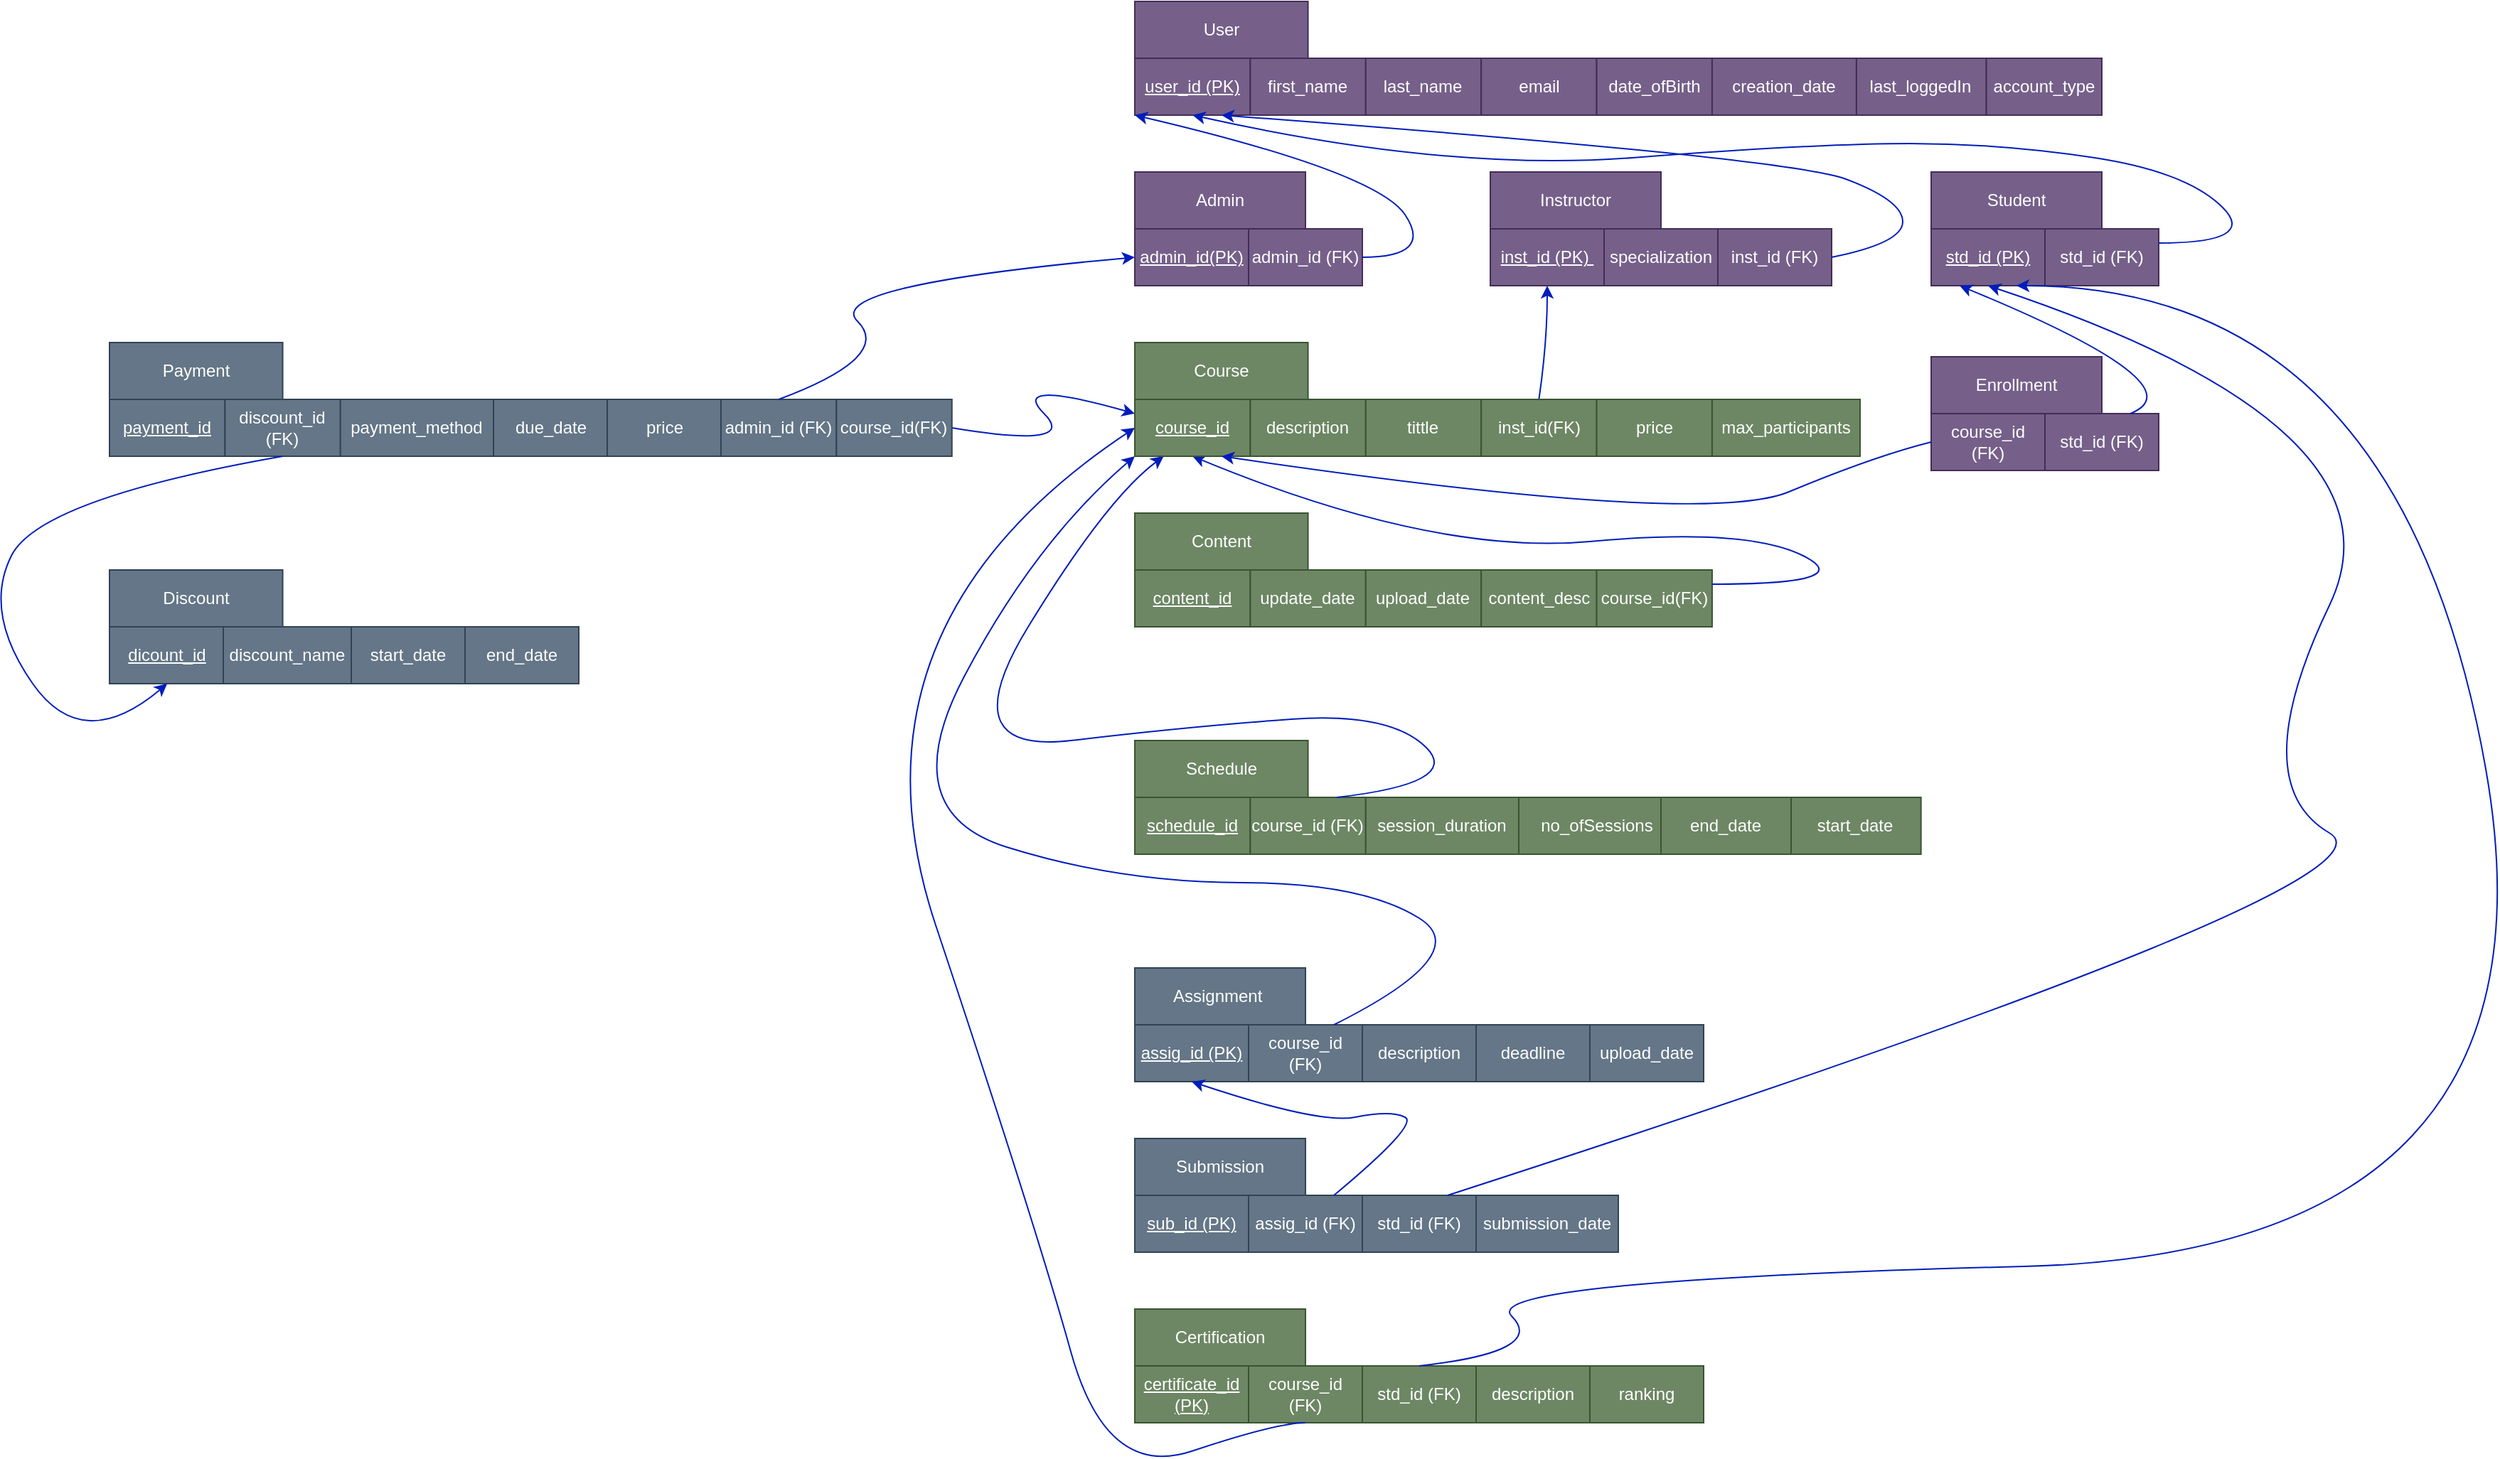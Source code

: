 <mxfile>
    <diagram name="Page-1" id="uuYnXflrdHxg2Qoy3TfY">
        <mxGraphModel dx="2016" dy="610" grid="1" gridSize="10" guides="1" tooltips="1" connect="1" arrows="1" fold="1" page="1" pageScale="1" pageWidth="850" pageHeight="1100" math="0" shadow="0">
            <root>
                <mxCell id="0"/>
                <mxCell id="1" parent="0"/>
                <mxCell id="iXEqG_oq-R5Z8Uxtua_U-29" value="" style="group" parent="1" vertex="1" connectable="0">
                    <mxGeometry y="40" width="680" height="80" as="geometry"/>
                </mxCell>
                <mxCell id="iXEqG_oq-R5Z8Uxtua_U-26" value="" style="group" parent="iXEqG_oq-R5Z8Uxtua_U-29" vertex="1" connectable="0">
                    <mxGeometry width="507.463" height="80" as="geometry"/>
                </mxCell>
                <mxCell id="iXEqG_oq-R5Z8Uxtua_U-16" value="" style="rounded=0;whiteSpace=wrap;html=1;fillColor=#76608a;strokeColor=#432D57;fontColor=#ffffff;" parent="iXEqG_oq-R5Z8Uxtua_U-26" vertex="1">
                    <mxGeometry y="40" width="487.164" height="40" as="geometry"/>
                </mxCell>
                <mxCell id="iXEqG_oq-R5Z8Uxtua_U-17" value="User" style="rounded=0;whiteSpace=wrap;html=1;fillColor=#76608a;strokeColor=#432D57;fontColor=#ffffff;" parent="iXEqG_oq-R5Z8Uxtua_U-26" vertex="1">
                    <mxGeometry width="121.791" height="40" as="geometry"/>
                </mxCell>
                <mxCell id="iXEqG_oq-R5Z8Uxtua_U-19" value="&lt;u&gt;user_id (PK)&lt;/u&gt;" style="rounded=0;whiteSpace=wrap;html=1;fillColor=#76608a;strokeColor=#432D57;fontColor=#ffffff;" parent="iXEqG_oq-R5Z8Uxtua_U-26" vertex="1">
                    <mxGeometry y="40" width="81.194" height="40" as="geometry"/>
                </mxCell>
                <mxCell id="iXEqG_oq-R5Z8Uxtua_U-20" value="first_name" style="rounded=0;whiteSpace=wrap;html=1;fillColor=#76608a;strokeColor=#432D57;fontColor=#ffffff;" parent="iXEqG_oq-R5Z8Uxtua_U-26" vertex="1">
                    <mxGeometry x="81.194" y="40" width="81.194" height="40" as="geometry"/>
                </mxCell>
                <mxCell id="iXEqG_oq-R5Z8Uxtua_U-22" value="last_name" style="rounded=0;whiteSpace=wrap;html=1;fillColor=#76608a;strokeColor=#432D57;fontColor=#ffffff;" parent="iXEqG_oq-R5Z8Uxtua_U-26" vertex="1">
                    <mxGeometry x="162.388" y="40" width="81.194" height="40" as="geometry"/>
                </mxCell>
                <mxCell id="iXEqG_oq-R5Z8Uxtua_U-23" value="email" style="rounded=0;whiteSpace=wrap;html=1;fillColor=#76608a;strokeColor=#432D57;fontColor=#ffffff;" parent="iXEqG_oq-R5Z8Uxtua_U-26" vertex="1">
                    <mxGeometry x="243.582" y="40" width="81.194" height="40" as="geometry"/>
                </mxCell>
                <mxCell id="iXEqG_oq-R5Z8Uxtua_U-24" value="date_ofBirth" style="rounded=0;whiteSpace=wrap;html=1;fillColor=#76608a;strokeColor=#432D57;fontColor=#ffffff;" parent="iXEqG_oq-R5Z8Uxtua_U-26" vertex="1">
                    <mxGeometry x="324.776" y="40" width="81.194" height="40" as="geometry"/>
                </mxCell>
                <mxCell id="iXEqG_oq-R5Z8Uxtua_U-25" value="creation_date" style="rounded=0;whiteSpace=wrap;html=1;fillColor=#76608a;strokeColor=#432D57;fontColor=#ffffff;" parent="iXEqG_oq-R5Z8Uxtua_U-26" vertex="1">
                    <mxGeometry x="405.97" y="40" width="101.493" height="40" as="geometry"/>
                </mxCell>
                <mxCell id="iXEqG_oq-R5Z8Uxtua_U-27" value="last_loggedIn" style="rounded=0;whiteSpace=wrap;html=1;fillColor=#76608a;strokeColor=#432D57;fontColor=#ffffff;" parent="iXEqG_oq-R5Z8Uxtua_U-29" vertex="1">
                    <mxGeometry x="507.463" y="40" width="91.343" height="40" as="geometry"/>
                </mxCell>
                <mxCell id="iXEqG_oq-R5Z8Uxtua_U-28" value="account_type" style="rounded=0;whiteSpace=wrap;html=1;fillColor=#76608a;strokeColor=#432D57;fontColor=#ffffff;" parent="iXEqG_oq-R5Z8Uxtua_U-29" vertex="1">
                    <mxGeometry x="598.806" y="40" width="81.194" height="40" as="geometry"/>
                </mxCell>
                <mxCell id="iXEqG_oq-R5Z8Uxtua_U-30" value="" style="group" parent="1" vertex="1" connectable="0">
                    <mxGeometry y="160" width="670" height="100" as="geometry"/>
                </mxCell>
                <mxCell id="iXEqG_oq-R5Z8Uxtua_U-31" value="" style="group" parent="iXEqG_oq-R5Z8Uxtua_U-30" vertex="1" connectable="0">
                    <mxGeometry width="500" height="100" as="geometry"/>
                </mxCell>
                <mxCell id="iXEqG_oq-R5Z8Uxtua_U-32" value="" style="rounded=0;whiteSpace=wrap;html=1;container=0;fillColor=#76608a;strokeColor=#432D57;fontColor=#ffffff;" parent="iXEqG_oq-R5Z8Uxtua_U-31" vertex="1">
                    <mxGeometry y="40" width="160" height="40" as="geometry"/>
                </mxCell>
                <mxCell id="iXEqG_oq-R5Z8Uxtua_U-33" value="Admin" style="rounded=0;whiteSpace=wrap;html=1;container=0;fillColor=#76608a;strokeColor=#432D57;fontColor=#ffffff;" parent="iXEqG_oq-R5Z8Uxtua_U-31" vertex="1">
                    <mxGeometry width="120" height="40" as="geometry"/>
                </mxCell>
                <mxCell id="iXEqG_oq-R5Z8Uxtua_U-34" value="&lt;u&gt;admin_id(PK)&lt;/u&gt;" style="rounded=0;whiteSpace=wrap;html=1;container=0;fillColor=#76608a;strokeColor=#432D57;fontColor=#ffffff;" parent="iXEqG_oq-R5Z8Uxtua_U-31" vertex="1">
                    <mxGeometry y="40" width="80" height="40" as="geometry"/>
                </mxCell>
                <mxCell id="iXEqG_oq-R5Z8Uxtua_U-35" value="admin_id (FK)" style="rounded=0;whiteSpace=wrap;html=1;container=0;fillColor=#76608a;strokeColor=#432D57;fontColor=#ffffff;" parent="iXEqG_oq-R5Z8Uxtua_U-31" vertex="1">
                    <mxGeometry x="80" y="40" width="80" height="40" as="geometry"/>
                </mxCell>
                <mxCell id="Wk7rJnfrZnfArUPQoWpk-12" value="Instructor" style="rounded=0;whiteSpace=wrap;html=1;container=0;fillColor=#76608a;strokeColor=#432D57;fontColor=#ffffff;" parent="iXEqG_oq-R5Z8Uxtua_U-31" vertex="1">
                    <mxGeometry x="250" width="120" height="40" as="geometry"/>
                </mxCell>
                <mxCell id="Wk7rJnfrZnfArUPQoWpk-13" value="&lt;u&gt;inst_id (PK)&amp;nbsp;&lt;/u&gt;" style="rounded=0;whiteSpace=wrap;html=1;container=0;fillColor=#76608a;strokeColor=#432D57;fontColor=#ffffff;" parent="iXEqG_oq-R5Z8Uxtua_U-31" vertex="1">
                    <mxGeometry x="250" y="40" width="80" height="40" as="geometry"/>
                </mxCell>
                <mxCell id="Wk7rJnfrZnfArUPQoWpk-14" value="inst_id (FK)" style="rounded=0;whiteSpace=wrap;html=1;container=0;fillColor=#76608a;strokeColor=#432D57;fontColor=#ffffff;" parent="iXEqG_oq-R5Z8Uxtua_U-31" vertex="1">
                    <mxGeometry x="410" y="40" width="80" height="40" as="geometry"/>
                </mxCell>
                <mxCell id="Wk7rJnfrZnfArUPQoWpk-103" value="" style="curved=1;endArrow=classic;html=1;rounded=0;entryX=0;entryY=1;entryDx=0;entryDy=0;fillColor=#0050ef;strokeColor=#001DBC;" parent="iXEqG_oq-R5Z8Uxtua_U-31" target="iXEqG_oq-R5Z8Uxtua_U-19" edge="1">
                    <mxGeometry width="50" height="50" relative="1" as="geometry">
                        <mxPoint x="160" y="60" as="sourcePoint"/>
                        <mxPoint x="30" y="-40" as="targetPoint"/>
                        <Array as="points">
                            <mxPoint x="210" y="60"/>
                            <mxPoint x="170"/>
                        </Array>
                    </mxGeometry>
                </mxCell>
                <mxCell id="Wk7rJnfrZnfArUPQoWpk-112" value="specialization" style="rounded=0;whiteSpace=wrap;html=1;container=0;fillColor=#76608a;strokeColor=#432D57;fontColor=#ffffff;" parent="iXEqG_oq-R5Z8Uxtua_U-31" vertex="1">
                    <mxGeometry x="330" y="40" width="80" height="40" as="geometry"/>
                </mxCell>
                <mxCell id="Wk7rJnfrZnfArUPQoWpk-113" style="edgeStyle=orthogonalEdgeStyle;rounded=0;orthogonalLoop=1;jettySize=auto;html=1;exitX=0.5;exitY=1;exitDx=0;exitDy=0;fillColor=#76608a;strokeColor=#432D57;" parent="iXEqG_oq-R5Z8Uxtua_U-31" source="Wk7rJnfrZnfArUPQoWpk-112" target="Wk7rJnfrZnfArUPQoWpk-112" edge="1">
                    <mxGeometry relative="1" as="geometry"/>
                </mxCell>
                <mxCell id="Wk7rJnfrZnfArUPQoWpk-27" value="" style="group" parent="1" vertex="1" connectable="0">
                    <mxGeometry y="840" width="670" height="80" as="geometry"/>
                </mxCell>
                <mxCell id="Wk7rJnfrZnfArUPQoWpk-28" value="" style="group" parent="Wk7rJnfrZnfArUPQoWpk-27" vertex="1" connectable="0">
                    <mxGeometry width="500" height="80" as="geometry"/>
                </mxCell>
                <mxCell id="Wk7rJnfrZnfArUPQoWpk-29" value="" style="rounded=0;whiteSpace=wrap;html=1;fillColor=#647687;strokeColor=#314354;fontColor=#ffffff;" parent="Wk7rJnfrZnfArUPQoWpk-28" vertex="1">
                    <mxGeometry y="40" width="330" height="40" as="geometry"/>
                </mxCell>
                <mxCell id="Wk7rJnfrZnfArUPQoWpk-30" value="Submission" style="rounded=0;whiteSpace=wrap;html=1;fillColor=#647687;strokeColor=#314354;fontColor=#ffffff;" parent="Wk7rJnfrZnfArUPQoWpk-28" vertex="1">
                    <mxGeometry width="120" height="40" as="geometry"/>
                </mxCell>
                <mxCell id="Wk7rJnfrZnfArUPQoWpk-31" value="&lt;u&gt;sub_id (PK)&lt;/u&gt;" style="rounded=0;whiteSpace=wrap;html=1;fillColor=#647687;strokeColor=#314354;fontColor=#ffffff;" parent="Wk7rJnfrZnfArUPQoWpk-28" vertex="1">
                    <mxGeometry y="40" width="80" height="40" as="geometry"/>
                </mxCell>
                <mxCell id="Wk7rJnfrZnfArUPQoWpk-32" value="assig_id (FK)" style="rounded=0;whiteSpace=wrap;html=1;fillColor=#647687;strokeColor=#314354;fontColor=#ffffff;" parent="Wk7rJnfrZnfArUPQoWpk-28" vertex="1">
                    <mxGeometry x="80" y="40" width="80" height="40" as="geometry"/>
                </mxCell>
                <mxCell id="Wk7rJnfrZnfArUPQoWpk-33" value="std_id (FK)" style="rounded=0;whiteSpace=wrap;html=1;fillColor=#647687;strokeColor=#314354;fontColor=#ffffff;" parent="Wk7rJnfrZnfArUPQoWpk-28" vertex="1">
                    <mxGeometry x="160" y="40" width="80" height="40" as="geometry"/>
                </mxCell>
                <mxCell id="Wk7rJnfrZnfArUPQoWpk-34" value="submission_date" style="rounded=0;whiteSpace=wrap;html=1;fillColor=#647687;strokeColor=#314354;fontColor=#ffffff;" parent="Wk7rJnfrZnfArUPQoWpk-28" vertex="1">
                    <mxGeometry x="240" y="40" width="100" height="40" as="geometry"/>
                </mxCell>
                <mxCell id="Wk7rJnfrZnfArUPQoWpk-39" value="" style="group" parent="1" vertex="1" connectable="0">
                    <mxGeometry y="720" width="670" height="80" as="geometry"/>
                </mxCell>
                <mxCell id="Wk7rJnfrZnfArUPQoWpk-40" value="" style="group" parent="Wk7rJnfrZnfArUPQoWpk-39" vertex="1" connectable="0">
                    <mxGeometry width="500" height="80" as="geometry"/>
                </mxCell>
                <mxCell id="Wk7rJnfrZnfArUPQoWpk-41" value="" style="rounded=0;whiteSpace=wrap;html=1;fillColor=#647687;strokeColor=#314354;fontColor=#ffffff;" parent="Wk7rJnfrZnfArUPQoWpk-40" vertex="1">
                    <mxGeometry y="40" width="400" height="40" as="geometry"/>
                </mxCell>
                <mxCell id="Wk7rJnfrZnfArUPQoWpk-42" value="Assignment&amp;nbsp;" style="rounded=0;whiteSpace=wrap;html=1;fillColor=#647687;strokeColor=#314354;fontColor=#ffffff;" parent="Wk7rJnfrZnfArUPQoWpk-40" vertex="1">
                    <mxGeometry width="120" height="40" as="geometry"/>
                </mxCell>
                <mxCell id="Wk7rJnfrZnfArUPQoWpk-43" value="&lt;u&gt;assig_id (PK)&lt;/u&gt;" style="rounded=0;whiteSpace=wrap;html=1;fillColor=#647687;strokeColor=#314354;fontColor=#ffffff;" parent="Wk7rJnfrZnfArUPQoWpk-40" vertex="1">
                    <mxGeometry y="40" width="80" height="40" as="geometry"/>
                </mxCell>
                <mxCell id="Wk7rJnfrZnfArUPQoWpk-44" value="course_id (FK)" style="rounded=0;whiteSpace=wrap;html=1;fillColor=#647687;strokeColor=#314354;fontColor=#ffffff;" parent="Wk7rJnfrZnfArUPQoWpk-40" vertex="1">
                    <mxGeometry x="80" y="40" width="80" height="40" as="geometry"/>
                </mxCell>
                <mxCell id="Wk7rJnfrZnfArUPQoWpk-45" value="description" style="rounded=0;whiteSpace=wrap;html=1;fillColor=#647687;strokeColor=#314354;fontColor=#ffffff;" parent="Wk7rJnfrZnfArUPQoWpk-40" vertex="1">
                    <mxGeometry x="160" y="40" width="80" height="40" as="geometry"/>
                </mxCell>
                <mxCell id="Wk7rJnfrZnfArUPQoWpk-46" value="deadline" style="rounded=0;whiteSpace=wrap;html=1;fillColor=#647687;strokeColor=#314354;fontColor=#ffffff;" parent="Wk7rJnfrZnfArUPQoWpk-40" vertex="1">
                    <mxGeometry x="240" y="40" width="80" height="40" as="geometry"/>
                </mxCell>
                <mxCell id="Wk7rJnfrZnfArUPQoWpk-47" value="upload_date" style="rounded=0;whiteSpace=wrap;html=1;fillColor=#647687;strokeColor=#314354;fontColor=#ffffff;" parent="Wk7rJnfrZnfArUPQoWpk-40" vertex="1">
                    <mxGeometry x="320" y="40" width="80" height="40" as="geometry"/>
                </mxCell>
                <mxCell id="Wk7rJnfrZnfArUPQoWpk-51" value="" style="group" parent="1" vertex="1" connectable="0">
                    <mxGeometry y="560" width="680" height="80" as="geometry"/>
                </mxCell>
                <mxCell id="Wk7rJnfrZnfArUPQoWpk-52" value="" style="group" parent="Wk7rJnfrZnfArUPQoWpk-51" vertex="1" connectable="0">
                    <mxGeometry width="552.836" height="80" as="geometry"/>
                </mxCell>
                <mxCell id="Wk7rJnfrZnfArUPQoWpk-53" value="" style="rounded=0;whiteSpace=wrap;html=1;fillColor=#6d8764;strokeColor=#3A5431;fontColor=#ffffff;" parent="Wk7rJnfrZnfArUPQoWpk-52" vertex="1">
                    <mxGeometry y="40" width="487.164" height="40" as="geometry"/>
                </mxCell>
                <mxCell id="Wk7rJnfrZnfArUPQoWpk-54" value="Schedule" style="rounded=0;whiteSpace=wrap;html=1;fillColor=#6d8764;strokeColor=#3A5431;fontColor=#ffffff;" parent="Wk7rJnfrZnfArUPQoWpk-52" vertex="1">
                    <mxGeometry width="121.791" height="40" as="geometry"/>
                </mxCell>
                <mxCell id="Wk7rJnfrZnfArUPQoWpk-55" value="&lt;u&gt;schedule_id&lt;/u&gt;" style="rounded=0;whiteSpace=wrap;html=1;fillColor=#6d8764;strokeColor=#3A5431;fontColor=#ffffff;" parent="Wk7rJnfrZnfArUPQoWpk-52" vertex="1">
                    <mxGeometry y="40" width="81.194" height="40" as="geometry"/>
                </mxCell>
                <mxCell id="Wk7rJnfrZnfArUPQoWpk-56" value="course_id (FK)" style="rounded=0;whiteSpace=wrap;html=1;fillColor=#6d8764;strokeColor=#3A5431;fontColor=#ffffff;" parent="Wk7rJnfrZnfArUPQoWpk-52" vertex="1">
                    <mxGeometry x="81.194" y="40" width="81.194" height="40" as="geometry"/>
                </mxCell>
                <mxCell id="Wk7rJnfrZnfArUPQoWpk-57" value="session_duration" style="rounded=0;whiteSpace=wrap;html=1;fillColor=#6d8764;strokeColor=#3A5431;fontColor=#ffffff;" parent="Wk7rJnfrZnfArUPQoWpk-52" vertex="1">
                    <mxGeometry x="162.39" y="40" width="107.61" height="40" as="geometry"/>
                </mxCell>
                <mxCell id="Wk7rJnfrZnfArUPQoWpk-58" value="no_ofSessions" style="rounded=0;whiteSpace=wrap;html=1;fillColor=#6d8764;strokeColor=#3A5431;fontColor=#ffffff;" parent="Wk7rJnfrZnfArUPQoWpk-52" vertex="1">
                    <mxGeometry x="270" y="40" width="110" height="40" as="geometry"/>
                </mxCell>
                <mxCell id="Wk7rJnfrZnfArUPQoWpk-60" value="end_date" style="rounded=0;whiteSpace=wrap;html=1;fillColor=#6d8764;strokeColor=#3A5431;fontColor=#ffffff;" parent="Wk7rJnfrZnfArUPQoWpk-52" vertex="1">
                    <mxGeometry x="370" y="40" width="91.49" height="40" as="geometry"/>
                </mxCell>
                <mxCell id="Wk7rJnfrZnfArUPQoWpk-61" value="start_date" style="rounded=0;whiteSpace=wrap;html=1;fillColor=#6d8764;strokeColor=#3A5431;fontColor=#ffffff;" parent="Wk7rJnfrZnfArUPQoWpk-52" vertex="1">
                    <mxGeometry x="461.493" y="40" width="91.343" height="40" as="geometry"/>
                </mxCell>
                <mxCell id="Wk7rJnfrZnfArUPQoWpk-63" value="" style="group" parent="1" vertex="1" connectable="0">
                    <mxGeometry y="400" width="680" height="80" as="geometry"/>
                </mxCell>
                <mxCell id="Wk7rJnfrZnfArUPQoWpk-64" value="" style="group" parent="Wk7rJnfrZnfArUPQoWpk-63" vertex="1" connectable="0">
                    <mxGeometry width="507.463" height="80" as="geometry"/>
                </mxCell>
                <mxCell id="Wk7rJnfrZnfArUPQoWpk-117" value="" style="group" parent="Wk7rJnfrZnfArUPQoWpk-64" vertex="1" connectable="0">
                    <mxGeometry width="405.97" height="80" as="geometry"/>
                </mxCell>
                <mxCell id="Wk7rJnfrZnfArUPQoWpk-65" value="" style="rounded=0;whiteSpace=wrap;html=1;fillColor=#6d8764;strokeColor=#3A5431;fontColor=#ffffff;" parent="Wk7rJnfrZnfArUPQoWpk-117" vertex="1">
                    <mxGeometry y="40" width="400" height="40" as="geometry"/>
                </mxCell>
                <mxCell id="Wk7rJnfrZnfArUPQoWpk-66" value="Content" style="rounded=0;whiteSpace=wrap;html=1;fillColor=#6d8764;strokeColor=#3A5431;fontColor=#ffffff;" parent="Wk7rJnfrZnfArUPQoWpk-117" vertex="1">
                    <mxGeometry width="121.791" height="40" as="geometry"/>
                </mxCell>
                <mxCell id="Wk7rJnfrZnfArUPQoWpk-67" value="&lt;u&gt;content_id&lt;/u&gt;" style="rounded=0;whiteSpace=wrap;html=1;fillColor=#6d8764;strokeColor=#3A5431;fontColor=#ffffff;" parent="Wk7rJnfrZnfArUPQoWpk-117" vertex="1">
                    <mxGeometry y="40" width="81.194" height="40" as="geometry"/>
                </mxCell>
                <mxCell id="Wk7rJnfrZnfArUPQoWpk-68" value="update_date" style="rounded=0;whiteSpace=wrap;html=1;fillColor=#6d8764;strokeColor=#3A5431;fontColor=#ffffff;" parent="Wk7rJnfrZnfArUPQoWpk-117" vertex="1">
                    <mxGeometry x="81.194" y="40" width="81.194" height="40" as="geometry"/>
                </mxCell>
                <mxCell id="Wk7rJnfrZnfArUPQoWpk-69" value="upload_date" style="rounded=0;whiteSpace=wrap;html=1;fillColor=#6d8764;strokeColor=#3A5431;fontColor=#ffffff;" parent="Wk7rJnfrZnfArUPQoWpk-117" vertex="1">
                    <mxGeometry x="162.388" y="40" width="81.194" height="40" as="geometry"/>
                </mxCell>
                <mxCell id="Wk7rJnfrZnfArUPQoWpk-70" value="content_desc" style="rounded=0;whiteSpace=wrap;html=1;fillColor=#6d8764;strokeColor=#3A5431;fontColor=#ffffff;" parent="Wk7rJnfrZnfArUPQoWpk-117" vertex="1">
                    <mxGeometry x="243.582" y="40" width="81.194" height="40" as="geometry"/>
                </mxCell>
                <mxCell id="Wk7rJnfrZnfArUPQoWpk-71" value="course_id(FK)" style="rounded=0;whiteSpace=wrap;html=1;fillColor=#6d8764;strokeColor=#3A5431;fontColor=#ffffff;" parent="Wk7rJnfrZnfArUPQoWpk-117" vertex="1">
                    <mxGeometry x="324.776" y="40" width="81.194" height="40" as="geometry"/>
                </mxCell>
                <mxCell id="Wk7rJnfrZnfArUPQoWpk-90" value="" style="group" parent="1" vertex="1" connectable="0">
                    <mxGeometry y="960" width="670" height="80" as="geometry"/>
                </mxCell>
                <mxCell id="Wk7rJnfrZnfArUPQoWpk-91" value="" style="group" parent="Wk7rJnfrZnfArUPQoWpk-90" vertex="1" connectable="0">
                    <mxGeometry width="500" height="80" as="geometry"/>
                </mxCell>
                <mxCell id="Wk7rJnfrZnfArUPQoWpk-92" value="" style="rounded=0;whiteSpace=wrap;html=1;fillColor=#6d8764;strokeColor=#3A5431;fontColor=#ffffff;" parent="Wk7rJnfrZnfArUPQoWpk-91" vertex="1">
                    <mxGeometry y="40" width="400" height="40" as="geometry"/>
                </mxCell>
                <mxCell id="Wk7rJnfrZnfArUPQoWpk-93" value="Certification" style="rounded=0;whiteSpace=wrap;html=1;fillColor=#6d8764;strokeColor=#3A5431;fontColor=#ffffff;" parent="Wk7rJnfrZnfArUPQoWpk-91" vertex="1">
                    <mxGeometry width="120" height="40" as="geometry"/>
                </mxCell>
                <mxCell id="Wk7rJnfrZnfArUPQoWpk-94" value="&lt;u&gt;certificate_id (PK)&lt;/u&gt;" style="rounded=0;whiteSpace=wrap;html=1;fillColor=#6d8764;strokeColor=#3A5431;fontColor=#ffffff;" parent="Wk7rJnfrZnfArUPQoWpk-91" vertex="1">
                    <mxGeometry y="40" width="80" height="40" as="geometry"/>
                </mxCell>
                <mxCell id="Wk7rJnfrZnfArUPQoWpk-96" value="course_id (FK)" style="rounded=0;whiteSpace=wrap;html=1;fillColor=#6d8764;strokeColor=#3A5431;fontColor=#ffffff;" parent="Wk7rJnfrZnfArUPQoWpk-91" vertex="1">
                    <mxGeometry x="80" y="40" width="80" height="40" as="geometry"/>
                </mxCell>
                <mxCell id="Wk7rJnfrZnfArUPQoWpk-97" value="description" style="rounded=0;whiteSpace=wrap;html=1;fillColor=#6d8764;strokeColor=#3A5431;fontColor=#ffffff;" parent="Wk7rJnfrZnfArUPQoWpk-91" vertex="1">
                    <mxGeometry x="240" y="40" width="80" height="40" as="geometry"/>
                </mxCell>
                <mxCell id="Wk7rJnfrZnfArUPQoWpk-98" value="ranking" style="rounded=0;whiteSpace=wrap;html=1;fillColor=#6d8764;strokeColor=#3A5431;fontColor=#ffffff;" parent="Wk7rJnfrZnfArUPQoWpk-91" vertex="1">
                    <mxGeometry x="320" y="40" width="80" height="40" as="geometry"/>
                </mxCell>
                <mxCell id="Wk7rJnfrZnfArUPQoWpk-95" value="std_id (FK)" style="rounded=0;whiteSpace=wrap;html=1;fillColor=#6d8764;strokeColor=#3A5431;fontColor=#ffffff;" parent="Wk7rJnfrZnfArUPQoWpk-91" vertex="1">
                    <mxGeometry x="160" y="40" width="80" height="40" as="geometry"/>
                </mxCell>
                <mxCell id="Wk7rJnfrZnfArUPQoWpk-22" value="" style="group" parent="1" vertex="1" connectable="0">
                    <mxGeometry x="560" y="160" width="160" height="80" as="geometry"/>
                </mxCell>
                <mxCell id="Wk7rJnfrZnfArUPQoWpk-23" value="" style="rounded=0;whiteSpace=wrap;html=1;fillColor=#76608a;strokeColor=#432D57;fontColor=#ffffff;" parent="Wk7rJnfrZnfArUPQoWpk-22" vertex="1">
                    <mxGeometry y="40" width="160" height="40" as="geometry"/>
                </mxCell>
                <mxCell id="Wk7rJnfrZnfArUPQoWpk-24" value="Student" style="rounded=0;whiteSpace=wrap;html=1;fillColor=#76608a;strokeColor=#432D57;fontColor=#ffffff;" parent="Wk7rJnfrZnfArUPQoWpk-22" vertex="1">
                    <mxGeometry width="120" height="40" as="geometry"/>
                </mxCell>
                <mxCell id="Wk7rJnfrZnfArUPQoWpk-25" value="&lt;u&gt;std_id (PK)&lt;/u&gt;" style="rounded=0;whiteSpace=wrap;html=1;fillColor=#76608a;strokeColor=#432D57;fontColor=#ffffff;" parent="Wk7rJnfrZnfArUPQoWpk-22" vertex="1">
                    <mxGeometry y="40" width="80" height="40" as="geometry"/>
                </mxCell>
                <mxCell id="Wk7rJnfrZnfArUPQoWpk-26" value="std_id (FK)" style="rounded=0;whiteSpace=wrap;html=1;fillColor=#76608a;strokeColor=#432D57;fontColor=#ffffff;" parent="Wk7rJnfrZnfArUPQoWpk-22" vertex="1">
                    <mxGeometry x="80" y="40" width="80" height="40" as="geometry"/>
                </mxCell>
                <mxCell id="Wk7rJnfrZnfArUPQoWpk-104" value="" style="curved=1;endArrow=classic;html=1;rounded=0;exitX=1;exitY=0.25;exitDx=0;exitDy=0;entryX=0.5;entryY=1;entryDx=0;entryDy=0;fillColor=#0050ef;strokeColor=#001DBC;" parent="1" source="Wk7rJnfrZnfArUPQoWpk-26" target="iXEqG_oq-R5Z8Uxtua_U-19" edge="1">
                    <mxGeometry width="50" height="50" relative="1" as="geometry">
                        <mxPoint x="740" y="210" as="sourcePoint"/>
                        <mxPoint x="790" y="160" as="targetPoint"/>
                        <Array as="points">
                            <mxPoint x="790" y="210"/>
                            <mxPoint x="740" y="160"/>
                            <mxPoint x="610" y="140"/>
                            <mxPoint x="480" y="140"/>
                            <mxPoint x="220" y="160"/>
                        </Array>
                    </mxGeometry>
                </mxCell>
                <mxCell id="Wk7rJnfrZnfArUPQoWpk-105" value="" style="curved=1;endArrow=classic;html=1;rounded=0;entryX=0.75;entryY=1;entryDx=0;entryDy=0;fillColor=#0050ef;strokeColor=#001DBC;exitX=1;exitY=0.5;exitDx=0;exitDy=0;" parent="1" source="Wk7rJnfrZnfArUPQoWpk-14" target="iXEqG_oq-R5Z8Uxtua_U-19" edge="1">
                    <mxGeometry width="50" height="50" relative="1" as="geometry">
                        <mxPoint x="450" y="220" as="sourcePoint"/>
                        <mxPoint x="490" y="170" as="targetPoint"/>
                        <Array as="points">
                            <mxPoint x="540" y="210"/>
                            <mxPoint x="540" y="180"/>
                            <mxPoint x="460" y="150"/>
                        </Array>
                    </mxGeometry>
                </mxCell>
                <mxCell id="Wk7rJnfrZnfArUPQoWpk-121" value="" style="curved=1;endArrow=classic;html=1;rounded=0;exitX=1;exitY=0.25;exitDx=0;exitDy=0;fillColor=#0050ef;strokeColor=#001DBC;entryX=0.5;entryY=1;entryDx=0;entryDy=0;" parent="1" source="Wk7rJnfrZnfArUPQoWpk-71" target="Wk7rJnfrZnfArUPQoWpk-79" edge="1">
                    <mxGeometry width="50" height="50" relative="1" as="geometry">
                        <mxPoint x="455" y="490" as="sourcePoint"/>
                        <mxPoint x="50" y="360" as="targetPoint"/>
                        <Array as="points">
                            <mxPoint x="510" y="450"/>
                            <mxPoint x="430" y="410"/>
                            <mxPoint x="210" y="430"/>
                        </Array>
                    </mxGeometry>
                </mxCell>
                <mxCell id="Wk7rJnfrZnfArUPQoWpk-126" value="" style="curved=1;endArrow=classic;html=1;rounded=0;exitX=0.75;exitY=0;exitDx=0;exitDy=0;fillColor=#0050ef;strokeColor=#001DBC;entryX=0.25;entryY=1;entryDx=0;entryDy=0;" parent="1" source="Wk7rJnfrZnfArUPQoWpk-56" target="Wk7rJnfrZnfArUPQoWpk-79" edge="1">
                    <mxGeometry width="50" height="50" relative="1" as="geometry">
                        <mxPoint x="180" y="590" as="sourcePoint"/>
                        <mxPoint x="80" y="360" as="targetPoint"/>
                        <Array as="points">
                            <mxPoint x="230" y="590"/>
                            <mxPoint x="180" y="540"/>
                            <mxPoint x="40" y="550"/>
                            <mxPoint x="-130" y="570"/>
                            <mxPoint x="-20" y="390"/>
                        </Array>
                    </mxGeometry>
                </mxCell>
                <mxCell id="Wk7rJnfrZnfArUPQoWpk-128" value="" style="curved=1;endArrow=classic;html=1;rounded=0;exitX=0.75;exitY=0;exitDx=0;exitDy=0;entryX=0.5;entryY=1;entryDx=0;entryDy=0;fillColor=#0050ef;strokeColor=#001DBC;" parent="1" source="Wk7rJnfrZnfArUPQoWpk-32" target="Wk7rJnfrZnfArUPQoWpk-43" edge="1">
                    <mxGeometry width="50" height="50" relative="1" as="geometry">
                        <mxPoint x="170" y="820" as="sourcePoint"/>
                        <mxPoint x="220" y="770" as="targetPoint"/>
                        <Array as="points">
                            <mxPoint x="200" y="830"/>
                            <mxPoint x="180" y="820"/>
                            <mxPoint x="130" y="830"/>
                        </Array>
                    </mxGeometry>
                </mxCell>
                <mxCell id="Wk7rJnfrZnfArUPQoWpk-134" value="" style="curved=1;endArrow=classic;html=1;rounded=0;exitX=0.5;exitY=1;exitDx=0;exitDy=0;entryX=0;entryY=0.5;entryDx=0;entryDy=0;fillColor=#0050ef;strokeColor=#001DBC;" parent="1" source="Wk7rJnfrZnfArUPQoWpk-96" target="Wk7rJnfrZnfArUPQoWpk-79" edge="1">
                    <mxGeometry width="50" height="50" relative="1" as="geometry">
                        <mxPoint x="50" y="1070" as="sourcePoint"/>
                        <mxPoint x="100" y="1020" as="targetPoint"/>
                        <Array as="points">
                            <mxPoint x="100" y="1040"/>
                            <mxPoint x="-20" y="1080"/>
                            <mxPoint x="-70" y="900"/>
                            <mxPoint x="-210" y="480"/>
                        </Array>
                    </mxGeometry>
                </mxCell>
                <mxCell id="j9Infk8hzW7JE45gwD04-11" value="" style="group" parent="1" vertex="1" connectable="0">
                    <mxGeometry x="-721" y="440" width="415.97" height="100" as="geometry"/>
                </mxCell>
                <mxCell id="j9Infk8hzW7JE45gwD04-12" value="" style="rounded=0;whiteSpace=wrap;html=1;fillColor=#647687;strokeColor=#314354;fontColor=#ffffff;" parent="j9Infk8hzW7JE45gwD04-11" vertex="1">
                    <mxGeometry y="40" width="330" height="40" as="geometry"/>
                </mxCell>
                <mxCell id="j9Infk8hzW7JE45gwD04-13" value="Discount" style="rounded=0;whiteSpace=wrap;html=1;fillColor=#647687;strokeColor=#314354;fontColor=#ffffff;" parent="j9Infk8hzW7JE45gwD04-11" vertex="1">
                    <mxGeometry width="121.791" height="40" as="geometry"/>
                </mxCell>
                <mxCell id="j9Infk8hzW7JE45gwD04-14" value="&lt;u&gt;dicount_id&lt;/u&gt;" style="rounded=0;whiteSpace=wrap;html=1;fillColor=#647687;strokeColor=#314354;fontColor=#ffffff;" parent="j9Infk8hzW7JE45gwD04-11" vertex="1">
                    <mxGeometry y="40" width="81.194" height="40" as="geometry"/>
                </mxCell>
                <mxCell id="j9Infk8hzW7JE45gwD04-16" value="discount_name" style="rounded=0;whiteSpace=wrap;html=1;fillColor=#647687;strokeColor=#314354;fontColor=#ffffff;" parent="j9Infk8hzW7JE45gwD04-11" vertex="1">
                    <mxGeometry x="80" y="40" width="90" height="40" as="geometry"/>
                </mxCell>
                <mxCell id="j9Infk8hzW7JE45gwD04-17" value="start_date" style="rounded=0;whiteSpace=wrap;html=1;fillColor=#647687;strokeColor=#314354;fontColor=#ffffff;" parent="j9Infk8hzW7JE45gwD04-11" vertex="1">
                    <mxGeometry x="170" y="40" width="80" height="40" as="geometry"/>
                </mxCell>
                <mxCell id="j9Infk8hzW7JE45gwD04-18" value="end_date" style="rounded=0;whiteSpace=wrap;html=1;fillColor=#647687;strokeColor=#314354;fontColor=#ffffff;" parent="j9Infk8hzW7JE45gwD04-11" vertex="1">
                    <mxGeometry x="250" y="40" width="80" height="40" as="geometry"/>
                </mxCell>
                <mxCell id="j9Infk8hzW7JE45gwD04-20" value="" style="curved=1;endArrow=classic;html=1;rounded=0;exitX=0.75;exitY=0;exitDx=0;exitDy=0;entryX=0;entryY=1;entryDx=0;entryDy=0;fillColor=#0050ef;strokeColor=#001DBC;" parent="1" source="Wk7rJnfrZnfArUPQoWpk-44" target="Wk7rJnfrZnfArUPQoWpk-79" edge="1">
                    <mxGeometry width="50" height="50" relative="1" as="geometry">
                        <mxPoint x="190" y="710" as="sourcePoint"/>
                        <mxPoint x="240" y="660" as="targetPoint"/>
                        <Array as="points">
                            <mxPoint x="240" y="710"/>
                            <mxPoint x="160" y="660"/>
                            <mxPoint x="-10" y="660"/>
                            <mxPoint x="-170" y="610"/>
                            <mxPoint x="-70" y="420"/>
                        </Array>
                    </mxGeometry>
                </mxCell>
                <mxCell id="j9Infk8hzW7JE45gwD04-24" value="" style="curved=1;endArrow=classic;html=1;rounded=0;fillColor=#0050ef;strokeColor=#001DBC;exitX=1;exitY=0.5;exitDx=0;exitDy=0;entryX=0;entryY=0.25;entryDx=0;entryDy=0;" parent="1" source="11" target="Wk7rJnfrZnfArUPQoWpk-79" edge="1">
                    <mxGeometry width="50" height="50" relative="1" as="geometry">
                        <mxPoint x="-88.81" y="355" as="sourcePoint"/>
                        <mxPoint x="40" y="330" as="targetPoint"/>
                        <Array as="points">
                            <mxPoint x="-38.81" y="355"/>
                            <mxPoint x="-88.81" y="305"/>
                        </Array>
                    </mxGeometry>
                </mxCell>
                <mxCell id="12" value="" style="group" parent="1" vertex="1" connectable="0">
                    <mxGeometry x="-721" y="280" width="592.38" height="80" as="geometry"/>
                </mxCell>
                <mxCell id="j9Infk8hzW7JE45gwD04-23" value="" style="group" parent="12" vertex="1" connectable="0">
                    <mxGeometry width="511.19" height="80" as="geometry"/>
                </mxCell>
                <mxCell id="j9Infk8hzW7JE45gwD04-2" value="" style="group" parent="j9Infk8hzW7JE45gwD04-23" vertex="1" connectable="0">
                    <mxGeometry width="405.97" height="80" as="geometry"/>
                </mxCell>
                <mxCell id="j9Infk8hzW7JE45gwD04-3" value="" style="rounded=0;whiteSpace=wrap;html=1;fillColor=#647687;strokeColor=#314354;fontColor=#ffffff;" parent="j9Infk8hzW7JE45gwD04-2" vertex="1">
                    <mxGeometry y="40" width="400" height="40" as="geometry"/>
                </mxCell>
                <mxCell id="j9Infk8hzW7JE45gwD04-4" value="Payment" style="rounded=0;whiteSpace=wrap;html=1;fillColor=#647687;strokeColor=#314354;fontColor=#ffffff;" parent="j9Infk8hzW7JE45gwD04-2" vertex="1">
                    <mxGeometry width="121.791" height="40" as="geometry"/>
                </mxCell>
                <mxCell id="j9Infk8hzW7JE45gwD04-5" value="&lt;u&gt;payment_id&lt;/u&gt;" style="rounded=0;whiteSpace=wrap;html=1;fillColor=#647687;strokeColor=#314354;fontColor=#ffffff;" parent="j9Infk8hzW7JE45gwD04-2" vertex="1">
                    <mxGeometry y="40" width="81.194" height="40" as="geometry"/>
                </mxCell>
                <mxCell id="j9Infk8hzW7JE45gwD04-6" value="discount_id&lt;br&gt;(FK)" style="rounded=0;whiteSpace=wrap;html=1;fillColor=#647687;strokeColor=#314354;fontColor=#ffffff;" parent="j9Infk8hzW7JE45gwD04-2" vertex="1">
                    <mxGeometry x="81.194" y="40" width="81.194" height="40" as="geometry"/>
                </mxCell>
                <mxCell id="j9Infk8hzW7JE45gwD04-7" value="payment_method" style="rounded=0;whiteSpace=wrap;html=1;fillColor=#647687;strokeColor=#314354;fontColor=#ffffff;" parent="j9Infk8hzW7JE45gwD04-2" vertex="1">
                    <mxGeometry x="162.39" y="40" width="107.61" height="40" as="geometry"/>
                </mxCell>
                <mxCell id="j9Infk8hzW7JE45gwD04-8" value="due_date" style="rounded=0;whiteSpace=wrap;html=1;fillColor=#647687;strokeColor=#314354;fontColor=#ffffff;" parent="j9Infk8hzW7JE45gwD04-2" vertex="1">
                    <mxGeometry x="270.002" y="40" width="81.194" height="40" as="geometry"/>
                </mxCell>
                <mxCell id="j9Infk8hzW7JE45gwD04-9" value="price" style="rounded=0;whiteSpace=wrap;html=1;fillColor=#647687;strokeColor=#314354;fontColor=#ffffff;" parent="j9Infk8hzW7JE45gwD04-2" vertex="1">
                    <mxGeometry x="349.996" y="40" width="81.194" height="40" as="geometry"/>
                </mxCell>
                <mxCell id="j9Infk8hzW7JE45gwD04-22" value="admin_id (FK)" style="rounded=0;whiteSpace=wrap;html=1;fillColor=#647687;strokeColor=#314354;fontColor=#ffffff;" parent="j9Infk8hzW7JE45gwD04-23" vertex="1">
                    <mxGeometry x="429.996" y="40" width="81.194" height="40" as="geometry"/>
                </mxCell>
                <mxCell id="11" value="course_id(FK)" style="rounded=0;whiteSpace=wrap;html=1;fillColor=#647687;strokeColor=#314354;fontColor=#ffffff;" parent="12" vertex="1">
                    <mxGeometry x="511.186" y="40" width="81.194" height="40" as="geometry"/>
                </mxCell>
                <mxCell id="14" value="" style="curved=1;endArrow=classic;html=1;entryX=0;entryY=0.5;entryDx=0;entryDy=0;fillColor=#0050ef;strokeColor=#001DBC;exitX=0.5;exitY=0;exitDx=0;exitDy=0;" parent="1" source="j9Infk8hzW7JE45gwD04-22" target="iXEqG_oq-R5Z8Uxtua_U-34" edge="1">
                    <mxGeometry width="50" height="50" relative="1" as="geometry">
                        <mxPoint x="-220" y="290" as="sourcePoint"/>
                        <mxPoint x="-170" y="240" as="targetPoint"/>
                        <Array as="points">
                            <mxPoint x="-170" y="290"/>
                            <mxPoint x="-220" y="240"/>
                        </Array>
                    </mxGeometry>
                </mxCell>
                <mxCell id="18" value="" style="curved=1;endArrow=classic;html=1;exitX=0.5;exitY=0;exitDx=0;exitDy=0;entryX=0.75;entryY=1;entryDx=0;entryDy=0;fillColor=#0050ef;strokeColor=#001DBC;" parent="1" source="Wk7rJnfrZnfArUPQoWpk-95" target="Wk7rJnfrZnfArUPQoWpk-25" edge="1">
                    <mxGeometry width="50" height="50" relative="1" as="geometry">
                        <mxPoint x="240" y="990" as="sourcePoint"/>
                        <mxPoint x="290" y="940" as="targetPoint"/>
                        <Array as="points">
                            <mxPoint x="290" y="990"/>
                            <mxPoint x="240" y="940"/>
                            <mxPoint x="1010" y="920"/>
                            <mxPoint x="890" y="240"/>
                        </Array>
                    </mxGeometry>
                </mxCell>
                <mxCell id="27" value="" style="curved=1;endArrow=classic;html=1;exitX=0.5;exitY=1;exitDx=0;exitDy=0;entryX=0.5;entryY=1;entryDx=0;entryDy=0;fillColor=#0050ef;strokeColor=#001DBC;" parent="1" source="j9Infk8hzW7JE45gwD04-6" target="j9Infk8hzW7JE45gwD04-14" edge="1">
                    <mxGeometry width="50" height="50" relative="1" as="geometry">
                        <mxPoint x="-580" y="430" as="sourcePoint"/>
                        <mxPoint x="-530" y="380" as="targetPoint"/>
                        <Array as="points">
                            <mxPoint x="-770" y="390"/>
                            <mxPoint x="-810" y="470"/>
                            <mxPoint x="-740" y="570"/>
                        </Array>
                    </mxGeometry>
                </mxCell>
                <mxCell id="31" value="" style="curved=1;endArrow=classic;html=1;entryX=0.5;entryY=1;entryDx=0;entryDy=0;exitX=0.5;exitY=0;exitDx=0;exitDy=0;fillColor=#0050ef;strokeColor=#001DBC;" parent="1" source="29" target="Wk7rJnfrZnfArUPQoWpk-13" edge="1">
                    <mxGeometry width="50" height="50" relative="1" as="geometry">
                        <mxPoint x="110" y="480" as="sourcePoint"/>
                        <mxPoint x="160" y="430" as="targetPoint"/>
                        <Array as="points">
                            <mxPoint x="290" y="280"/>
                        </Array>
                    </mxGeometry>
                </mxCell>
                <mxCell id="Wk7rJnfrZnfArUPQoWpk-76" value="" style="group" parent="1" vertex="1" connectable="0">
                    <mxGeometry y="280" width="775.97" height="100" as="geometry"/>
                </mxCell>
                <mxCell id="49" value="" style="group" parent="Wk7rJnfrZnfArUPQoWpk-76" vertex="1" connectable="0">
                    <mxGeometry width="510" height="80" as="geometry"/>
                </mxCell>
                <mxCell id="Wk7rJnfrZnfArUPQoWpk-78" value="Course" style="rounded=0;whiteSpace=wrap;html=1;fillColor=#6d8764;strokeColor=#3A5431;fontColor=#ffffff;container=0;" parent="49" vertex="1">
                    <mxGeometry width="121.791" height="40" as="geometry"/>
                </mxCell>
                <mxCell id="Wk7rJnfrZnfArUPQoWpk-79" value="&lt;u&gt;course_id&lt;/u&gt;" style="rounded=0;whiteSpace=wrap;html=1;fillColor=#6d8764;strokeColor=#3A5431;fontColor=#ffffff;container=0;" parent="49" vertex="1">
                    <mxGeometry y="40" width="81.194" height="40" as="geometry"/>
                </mxCell>
                <mxCell id="Wk7rJnfrZnfArUPQoWpk-80" value="description" style="rounded=0;whiteSpace=wrap;html=1;fillColor=#6d8764;strokeColor=#3A5431;fontColor=#ffffff;container=0;" parent="49" vertex="1">
                    <mxGeometry x="81.194" y="40" width="81.194" height="40" as="geometry"/>
                </mxCell>
                <mxCell id="Wk7rJnfrZnfArUPQoWpk-81" value="tittle" style="rounded=0;whiteSpace=wrap;html=1;fillColor=#6d8764;strokeColor=#3A5431;fontColor=#ffffff;container=0;" parent="49" vertex="1">
                    <mxGeometry x="162.388" y="40" width="81.194" height="40" as="geometry"/>
                </mxCell>
                <mxCell id="29" value="inst_id(FK)" style="rounded=0;whiteSpace=wrap;html=1;fillColor=#6d8764;strokeColor=#3A5431;fontColor=#ffffff;container=0;" parent="49" vertex="1">
                    <mxGeometry x="243.578" y="40" width="81.194" height="40" as="geometry"/>
                </mxCell>
                <mxCell id="46" value="price" style="rounded=0;whiteSpace=wrap;html=1;fillColor=#6d8764;strokeColor=#3A5431;fontColor=#ffffff;container=0;" parent="49" vertex="1">
                    <mxGeometry x="324.768" y="40" width="81.194" height="40" as="geometry"/>
                </mxCell>
                <mxCell id="48" value="max_participants" style="rounded=0;whiteSpace=wrap;html=1;fillColor=#6d8764;strokeColor=#3A5431;fontColor=#ffffff;container=0;" parent="49" vertex="1">
                    <mxGeometry x="405.96" y="40" width="104.04" height="40" as="geometry"/>
                </mxCell>
                <mxCell id="52" value="Enrollment" style="rounded=0;whiteSpace=wrap;html=1;fillColor=#76608a;strokeColor=#432D57;fontColor=#ffffff;" parent="Wk7rJnfrZnfArUPQoWpk-76" vertex="1">
                    <mxGeometry x="560" y="10" width="120" height="40" as="geometry"/>
                </mxCell>
                <mxCell id="53" value="course_id (FK)" style="rounded=0;whiteSpace=wrap;html=1;fillColor=#76608a;strokeColor=#432D57;fontColor=#ffffff;" parent="Wk7rJnfrZnfArUPQoWpk-76" vertex="1">
                    <mxGeometry x="560" y="50" width="80" height="40" as="geometry"/>
                </mxCell>
                <mxCell id="54" value="std_id (FK)" style="rounded=0;whiteSpace=wrap;html=1;fillColor=#76608a;strokeColor=#432D57;fontColor=#ffffff;" parent="Wk7rJnfrZnfArUPQoWpk-76" vertex="1">
                    <mxGeometry x="640" y="50" width="80" height="40" as="geometry"/>
                </mxCell>
                <mxCell id="57" value="" style="curved=1;endArrow=classic;html=1;entryX=0.75;entryY=1;entryDx=0;entryDy=0;exitX=0;exitY=0.5;exitDx=0;exitDy=0;fillColor=#0050ef;strokeColor=#001DBC;" parent="Wk7rJnfrZnfArUPQoWpk-76" source="53" target="Wk7rJnfrZnfArUPQoWpk-79" edge="1">
                    <mxGeometry width="50" height="50" relative="1" as="geometry">
                        <mxPoint x="580" y="140" as="sourcePoint"/>
                        <mxPoint x="500" y="220" as="targetPoint"/>
                        <Array as="points">
                            <mxPoint x="520" y="80"/>
                            <mxPoint x="400" y="130"/>
                        </Array>
                    </mxGeometry>
                </mxCell>
                <mxCell id="59" value="" style="curved=1;endArrow=classic;html=1;exitX=0.75;exitY=0;exitDx=0;exitDy=0;entryX=0.25;entryY=1;entryDx=0;entryDy=0;fillColor=#0050ef;strokeColor=#001DBC;" parent="1" source="54" target="Wk7rJnfrZnfArUPQoWpk-25" edge="1">
                    <mxGeometry width="50" height="50" relative="1" as="geometry">
                        <mxPoint x="700" y="310" as="sourcePoint"/>
                        <mxPoint x="750" y="260" as="targetPoint"/>
                        <Array as="points">
                            <mxPoint x="750" y="310"/>
                        </Array>
                    </mxGeometry>
                </mxCell>
                <mxCell id="61" value="" style="curved=1;endArrow=classic;html=1;exitX=0.75;exitY=0;exitDx=0;exitDy=0;entryX=0.5;entryY=1;entryDx=0;entryDy=0;fillColor=#0050ef;strokeColor=#001DBC;" parent="1" source="Wk7rJnfrZnfArUPQoWpk-33" target="Wk7rJnfrZnfArUPQoWpk-25" edge="1">
                    <mxGeometry width="50" height="50" relative="1" as="geometry">
                        <mxPoint x="450" y="670" as="sourcePoint"/>
                        <mxPoint x="500" y="620" as="targetPoint"/>
                        <Array as="points">
                            <mxPoint x="900" y="660"/>
                            <mxPoint x="780" y="590"/>
                            <mxPoint x="900" y="340"/>
                        </Array>
                    </mxGeometry>
                </mxCell>
            </root>
        </mxGraphModel>
    </diagram>
</mxfile>